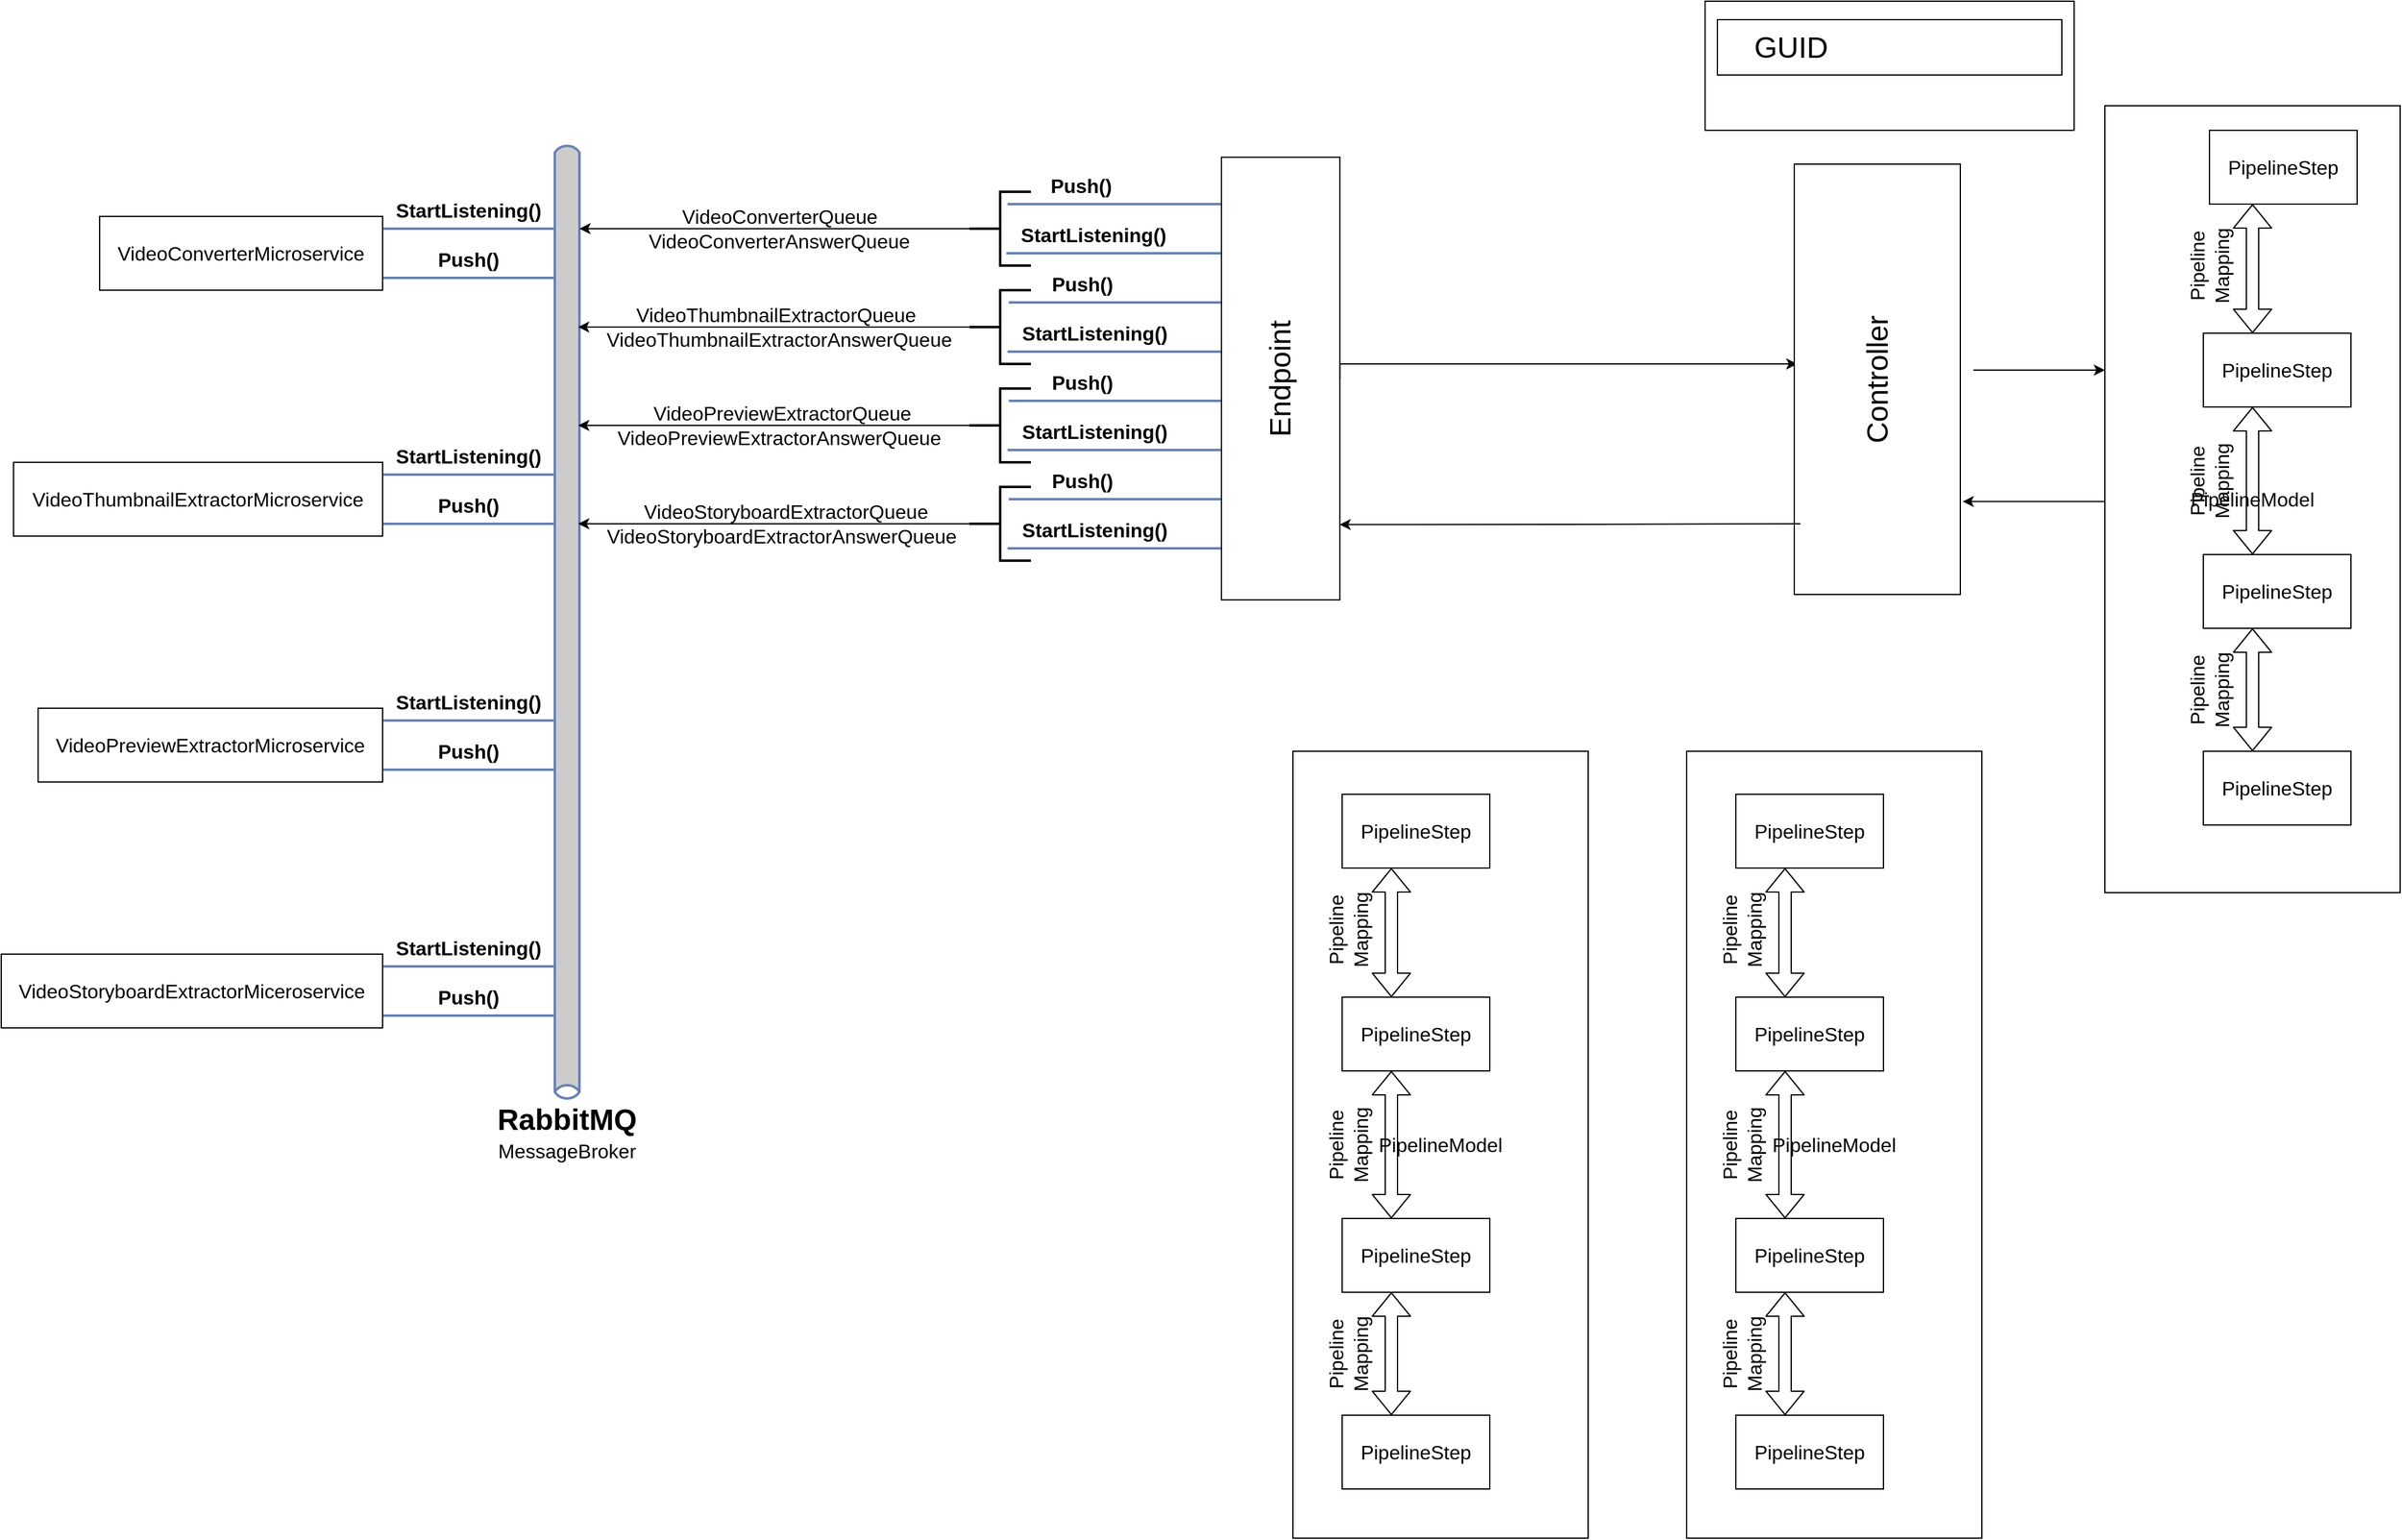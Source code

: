 <mxfile version="13.6.2" type="github">
  <diagram id="MZ9UWz_vCMsZEIvF25fq" name="Page-1">
    <mxGraphModel dx="2237" dy="905" grid="1" gridSize="10" guides="1" tooltips="1" connect="1" arrows="1" fold="1" page="1" pageScale="1" pageWidth="850" pageHeight="1100" math="0" shadow="0">
      <root>
        <mxCell id="0" />
        <mxCell id="1" parent="0" />
        <mxCell id="JwbUEnQwlXoB2p9E3r5Y-145" style="edgeStyle=orthogonalEdgeStyle;rounded=0;orthogonalLoop=1;jettySize=auto;html=1;exitX=0;exitY=0.5;exitDx=0;exitDy=0;fontSize=24;entryX=0.216;entryY=1.014;entryDx=0;entryDy=0;entryPerimeter=0;" edge="1" parent="1" source="JwbUEnQwlXoB2p9E3r5Y-82" target="JwbUEnQwlXoB2p9E3r5Y-136">
          <mxGeometry relative="1" as="geometry">
            <mxPoint x="1170" y="420" as="targetPoint" />
            <Array as="points">
              <mxPoint x="1250" y="422" />
            </Array>
          </mxGeometry>
        </mxCell>
        <mxCell id="JwbUEnQwlXoB2p9E3r5Y-82" value="PipelineModel" style="rounded=0;whiteSpace=wrap;html=1;fontSize=16;" vertex="1" parent="1">
          <mxGeometry x="1250" y="100" width="240" height="640" as="geometry" />
        </mxCell>
        <mxCell id="JwbUEnQwlXoB2p9E3r5Y-11" value="" style="html=1;fillColor=#CCCCCC;strokeColor=#6881B3;gradientColor=none;gradientDirection=north;strokeWidth=2;shape=mxgraph.networks.bus;gradientColor=none;gradientDirection=north;fontColor=#ffffff;perimeter=backbonePerimeter;backboneSize=20;direction=south;" vertex="1" parent="1">
          <mxGeometry x="-10" y="130" width="20" height="780" as="geometry" />
        </mxCell>
        <mxCell id="JwbUEnQwlXoB2p9E3r5Y-14" value="" style="strokeColor=#6881B3;edgeStyle=none;rounded=0;endArrow=none;html=1;strokeWidth=2;" edge="1" parent="1">
          <mxGeometry relative="1" as="geometry">
            <mxPoint x="357" y="220" as="sourcePoint" />
            <mxPoint x="538" y="220" as="targetPoint" />
          </mxGeometry>
        </mxCell>
        <mxCell id="JwbUEnQwlXoB2p9E3r5Y-20" value="" style="strokeColor=#6881B3;edgeStyle=none;rounded=0;endArrow=none;html=1;strokeWidth=2;" edge="1" parent="1">
          <mxGeometry relative="1" as="geometry">
            <mxPoint x="-150" y="200" as="sourcePoint" />
            <mxPoint x="-10" y="200" as="targetPoint" />
          </mxGeometry>
        </mxCell>
        <mxCell id="JwbUEnQwlXoB2p9E3r5Y-21" value="" style="strokeColor=#6881B3;edgeStyle=none;rounded=0;endArrow=none;html=1;strokeWidth=2;" edge="1" parent="1">
          <mxGeometry relative="1" as="geometry">
            <mxPoint x="358" y="180" as="sourcePoint" />
            <mxPoint x="538" y="180" as="targetPoint" />
          </mxGeometry>
        </mxCell>
        <mxCell id="JwbUEnQwlXoB2p9E3r5Y-22" value="" style="strokeColor=#6881B3;edgeStyle=none;rounded=0;endArrow=none;html=1;strokeWidth=2;" edge="1" parent="1">
          <mxGeometry relative="1" as="geometry">
            <mxPoint x="-150" y="240" as="sourcePoint" />
            <mxPoint x="-10" y="240" as="targetPoint" />
          </mxGeometry>
        </mxCell>
        <mxCell id="JwbUEnQwlXoB2p9E3r5Y-23" value="Push()" style="text;html=1;strokeColor=none;fillColor=none;align=center;verticalAlign=middle;whiteSpace=wrap;rounded=0;fontStyle=1;fontSize=16;" vertex="1" parent="1">
          <mxGeometry x="388" y="150" width="60" height="30" as="geometry" />
        </mxCell>
        <mxCell id="JwbUEnQwlXoB2p9E3r5Y-24" value="StartListening()" style="text;html=1;strokeColor=none;fillColor=none;align=center;verticalAlign=middle;whiteSpace=wrap;rounded=0;fontStyle=1;fontSize=16;" vertex="1" parent="1">
          <mxGeometry x="398" y="190" width="60" height="30" as="geometry" />
        </mxCell>
        <mxCell id="JwbUEnQwlXoB2p9E3r5Y-25" value="StartListening()" style="text;html=1;strokeColor=none;fillColor=none;align=center;verticalAlign=middle;whiteSpace=wrap;rounded=0;fontStyle=1;fontSize=16;" vertex="1" parent="1">
          <mxGeometry x="-110" y="170" width="60" height="30" as="geometry" />
        </mxCell>
        <mxCell id="JwbUEnQwlXoB2p9E3r5Y-26" value="Push()" style="text;html=1;strokeColor=none;fillColor=none;align=center;verticalAlign=middle;whiteSpace=wrap;rounded=0;fontStyle=1;fontSize=16;" vertex="1" parent="1">
          <mxGeometry x="-110" y="210" width="60" height="30" as="geometry" />
        </mxCell>
        <mxCell id="JwbUEnQwlXoB2p9E3r5Y-29" value="VideoConverterMicroservice" style="rounded=0;whiteSpace=wrap;html=1;fontSize=16;" vertex="1" parent="1">
          <mxGeometry x="-380" y="190" width="230" height="60" as="geometry" />
        </mxCell>
        <mxCell id="JwbUEnQwlXoB2p9E3r5Y-30" value="" style="strokeColor=#6881B3;edgeStyle=none;rounded=0;endArrow=none;html=1;strokeWidth=2;" edge="1" parent="1">
          <mxGeometry relative="1" as="geometry">
            <mxPoint x="-150" y="400" as="sourcePoint" />
            <mxPoint x="-10" y="400" as="targetPoint" />
          </mxGeometry>
        </mxCell>
        <mxCell id="JwbUEnQwlXoB2p9E3r5Y-31" value="" style="strokeColor=#6881B3;edgeStyle=none;rounded=0;endArrow=none;html=1;strokeWidth=2;" edge="1" parent="1">
          <mxGeometry relative="1" as="geometry">
            <mxPoint x="-150" y="440" as="sourcePoint" />
            <mxPoint x="-10" y="440" as="targetPoint" />
          </mxGeometry>
        </mxCell>
        <mxCell id="JwbUEnQwlXoB2p9E3r5Y-32" value="StartListening()" style="text;html=1;strokeColor=none;fillColor=none;align=center;verticalAlign=middle;whiteSpace=wrap;rounded=0;fontStyle=1;fontSize=16;" vertex="1" parent="1">
          <mxGeometry x="-110" y="370" width="60" height="30" as="geometry" />
        </mxCell>
        <mxCell id="JwbUEnQwlXoB2p9E3r5Y-33" value="Push()" style="text;html=1;strokeColor=none;fillColor=none;align=center;verticalAlign=middle;whiteSpace=wrap;rounded=0;fontStyle=1;fontSize=16;" vertex="1" parent="1">
          <mxGeometry x="-110" y="410" width="60" height="30" as="geometry" />
        </mxCell>
        <mxCell id="JwbUEnQwlXoB2p9E3r5Y-34" value="VideoThumbnailExtractorMicroservice" style="rounded=0;whiteSpace=wrap;html=1;fontSize=16;" vertex="1" parent="1">
          <mxGeometry x="-450" y="390" width="300" height="60" as="geometry" />
        </mxCell>
        <mxCell id="JwbUEnQwlXoB2p9E3r5Y-35" value="" style="strokeColor=#6881B3;edgeStyle=none;rounded=0;endArrow=none;html=1;strokeWidth=2;" edge="1" parent="1">
          <mxGeometry relative="1" as="geometry">
            <mxPoint x="-150" y="600" as="sourcePoint" />
            <mxPoint x="-10" y="600" as="targetPoint" />
          </mxGeometry>
        </mxCell>
        <mxCell id="JwbUEnQwlXoB2p9E3r5Y-36" value="" style="strokeColor=#6881B3;edgeStyle=none;rounded=0;endArrow=none;html=1;strokeWidth=2;" edge="1" parent="1">
          <mxGeometry relative="1" as="geometry">
            <mxPoint x="-150" y="640" as="sourcePoint" />
            <mxPoint x="-10" y="640" as="targetPoint" />
          </mxGeometry>
        </mxCell>
        <mxCell id="JwbUEnQwlXoB2p9E3r5Y-37" value="StartListening()" style="text;html=1;strokeColor=none;fillColor=none;align=center;verticalAlign=middle;whiteSpace=wrap;rounded=0;fontStyle=1;fontSize=16;" vertex="1" parent="1">
          <mxGeometry x="-110" y="570" width="60" height="30" as="geometry" />
        </mxCell>
        <mxCell id="JwbUEnQwlXoB2p9E3r5Y-38" value="Push()" style="text;html=1;strokeColor=none;fillColor=none;align=center;verticalAlign=middle;whiteSpace=wrap;rounded=0;fontStyle=1;fontSize=16;" vertex="1" parent="1">
          <mxGeometry x="-110" y="610" width="60" height="30" as="geometry" />
        </mxCell>
        <mxCell id="JwbUEnQwlXoB2p9E3r5Y-39" value="VideoPreviewExtractorMicroservice" style="rounded=0;whiteSpace=wrap;html=1;fontSize=16;" vertex="1" parent="1">
          <mxGeometry x="-430" y="590" width="280" height="60" as="geometry" />
        </mxCell>
        <mxCell id="JwbUEnQwlXoB2p9E3r5Y-40" value="" style="strokeColor=#6881B3;edgeStyle=none;rounded=0;endArrow=none;html=1;strokeWidth=2;" edge="1" parent="1">
          <mxGeometry relative="1" as="geometry">
            <mxPoint x="-150" y="800" as="sourcePoint" />
            <mxPoint x="-10" y="800" as="targetPoint" />
          </mxGeometry>
        </mxCell>
        <mxCell id="JwbUEnQwlXoB2p9E3r5Y-41" value="" style="strokeColor=#6881B3;edgeStyle=none;rounded=0;endArrow=none;html=1;strokeWidth=2;" edge="1" parent="1">
          <mxGeometry relative="1" as="geometry">
            <mxPoint x="-150" y="840" as="sourcePoint" />
            <mxPoint x="-10" y="840" as="targetPoint" />
          </mxGeometry>
        </mxCell>
        <mxCell id="JwbUEnQwlXoB2p9E3r5Y-42" value="StartListening()" style="text;html=1;strokeColor=none;fillColor=none;align=center;verticalAlign=middle;whiteSpace=wrap;rounded=0;fontStyle=1;fontSize=16;" vertex="1" parent="1">
          <mxGeometry x="-110" y="770" width="60" height="30" as="geometry" />
        </mxCell>
        <mxCell id="JwbUEnQwlXoB2p9E3r5Y-43" value="Push()" style="text;html=1;strokeColor=none;fillColor=none;align=center;verticalAlign=middle;whiteSpace=wrap;rounded=0;fontStyle=1;fontSize=16;" vertex="1" parent="1">
          <mxGeometry x="-110" y="810" width="60" height="30" as="geometry" />
        </mxCell>
        <mxCell id="JwbUEnQwlXoB2p9E3r5Y-44" value="VideoStoryboardExtractorMiceroservice" style="rounded=0;whiteSpace=wrap;html=1;fontSize=16;" vertex="1" parent="1">
          <mxGeometry x="-460" y="790" width="310" height="60" as="geometry" />
        </mxCell>
        <mxCell id="JwbUEnQwlXoB2p9E3r5Y-45" value="" style="strokeColor=#6881B3;edgeStyle=none;rounded=0;endArrow=none;html=1;strokeWidth=2;" edge="1" parent="1">
          <mxGeometry relative="1" as="geometry">
            <mxPoint x="358" y="380" as="sourcePoint" />
            <mxPoint x="539" y="380" as="targetPoint" />
          </mxGeometry>
        </mxCell>
        <mxCell id="JwbUEnQwlXoB2p9E3r5Y-46" value="" style="strokeColor=#6881B3;edgeStyle=none;rounded=0;endArrow=none;html=1;strokeWidth=2;" edge="1" parent="1">
          <mxGeometry relative="1" as="geometry">
            <mxPoint x="359" y="340" as="sourcePoint" />
            <mxPoint x="539" y="340" as="targetPoint" />
          </mxGeometry>
        </mxCell>
        <mxCell id="JwbUEnQwlXoB2p9E3r5Y-47" value="Push()" style="text;html=1;strokeColor=none;fillColor=none;align=center;verticalAlign=middle;whiteSpace=wrap;rounded=0;fontStyle=1;fontSize=16;" vertex="1" parent="1">
          <mxGeometry x="389" y="310" width="60" height="30" as="geometry" />
        </mxCell>
        <mxCell id="JwbUEnQwlXoB2p9E3r5Y-48" value="StartListening()" style="text;html=1;strokeColor=none;fillColor=none;align=center;verticalAlign=middle;whiteSpace=wrap;rounded=0;fontStyle=1;fontSize=16;" vertex="1" parent="1">
          <mxGeometry x="399" y="350" width="60" height="30" as="geometry" />
        </mxCell>
        <mxCell id="JwbUEnQwlXoB2p9E3r5Y-49" value="" style="strokeColor=#6881B3;edgeStyle=none;rounded=0;endArrow=none;html=1;strokeWidth=2;" edge="1" parent="1">
          <mxGeometry relative="1" as="geometry">
            <mxPoint x="358" y="460" as="sourcePoint" />
            <mxPoint x="539" y="460" as="targetPoint" />
          </mxGeometry>
        </mxCell>
        <mxCell id="JwbUEnQwlXoB2p9E3r5Y-50" value="" style="strokeColor=#6881B3;edgeStyle=none;rounded=0;endArrow=none;html=1;strokeWidth=2;" edge="1" parent="1">
          <mxGeometry relative="1" as="geometry">
            <mxPoint x="359" y="420" as="sourcePoint" />
            <mxPoint x="539" y="420" as="targetPoint" />
          </mxGeometry>
        </mxCell>
        <mxCell id="JwbUEnQwlXoB2p9E3r5Y-51" value="Push()" style="text;html=1;strokeColor=none;fillColor=none;align=center;verticalAlign=middle;whiteSpace=wrap;rounded=0;fontStyle=1;fontSize=16;" vertex="1" parent="1">
          <mxGeometry x="389" y="390" width="60" height="30" as="geometry" />
        </mxCell>
        <mxCell id="JwbUEnQwlXoB2p9E3r5Y-52" value="StartListening()" style="text;html=1;strokeColor=none;fillColor=none;align=center;verticalAlign=middle;whiteSpace=wrap;rounded=0;fontStyle=1;fontSize=16;" vertex="1" parent="1">
          <mxGeometry x="399" y="430" width="60" height="30" as="geometry" />
        </mxCell>
        <mxCell id="JwbUEnQwlXoB2p9E3r5Y-53" value="" style="strokeColor=#6881B3;edgeStyle=none;rounded=0;endArrow=none;html=1;strokeWidth=2;" edge="1" parent="1">
          <mxGeometry relative="1" as="geometry">
            <mxPoint x="358" y="300" as="sourcePoint" />
            <mxPoint x="539" y="300" as="targetPoint" />
          </mxGeometry>
        </mxCell>
        <mxCell id="JwbUEnQwlXoB2p9E3r5Y-54" value="" style="strokeColor=#6881B3;edgeStyle=none;rounded=0;endArrow=none;html=1;strokeWidth=2;" edge="1" parent="1">
          <mxGeometry relative="1" as="geometry">
            <mxPoint x="359" y="260" as="sourcePoint" />
            <mxPoint x="539" y="260" as="targetPoint" />
          </mxGeometry>
        </mxCell>
        <mxCell id="JwbUEnQwlXoB2p9E3r5Y-55" value="Push()" style="text;html=1;strokeColor=none;fillColor=none;align=center;verticalAlign=middle;whiteSpace=wrap;rounded=0;fontStyle=1;fontSize=16;" vertex="1" parent="1">
          <mxGeometry x="389" y="230" width="60" height="30" as="geometry" />
        </mxCell>
        <mxCell id="JwbUEnQwlXoB2p9E3r5Y-56" value="StartListening()" style="text;html=1;strokeColor=none;fillColor=none;align=center;verticalAlign=middle;whiteSpace=wrap;rounded=0;fontStyle=1;fontSize=16;" vertex="1" parent="1">
          <mxGeometry x="399" y="270" width="60" height="30" as="geometry" />
        </mxCell>
        <mxCell id="JwbUEnQwlXoB2p9E3r5Y-59" value="" style="edgeStyle=orthogonalEdgeStyle;rounded=0;orthogonalLoop=1;jettySize=auto;html=1;fontSize=16;" edge="1" parent="1" source="JwbUEnQwlXoB2p9E3r5Y-58" target="JwbUEnQwlXoB2p9E3r5Y-11">
          <mxGeometry relative="1" as="geometry">
            <Array as="points">
              <mxPoint x="40" y="200" />
              <mxPoint x="40" y="200" />
            </Array>
          </mxGeometry>
        </mxCell>
        <mxCell id="JwbUEnQwlXoB2p9E3r5Y-58" value="" style="strokeWidth=2;html=1;shape=mxgraph.flowchart.annotation_2;align=left;labelPosition=right;pointerEvents=1;fontSize=16;" vertex="1" parent="1">
          <mxGeometry x="327" y="170" width="50" height="60" as="geometry" />
        </mxCell>
        <mxCell id="JwbUEnQwlXoB2p9E3r5Y-60" value="VideoConverterQueue" style="text;html=1;strokeColor=none;fillColor=none;align=center;verticalAlign=middle;whiteSpace=wrap;rounded=0;fontSize=16;" vertex="1" parent="1">
          <mxGeometry x="77.5" y="180" width="190" height="20" as="geometry" />
        </mxCell>
        <mxCell id="JwbUEnQwlXoB2p9E3r5Y-65" value="VideoConverterAnswerQueue" style="text;html=1;strokeColor=none;fillColor=none;align=center;verticalAlign=middle;whiteSpace=wrap;rounded=0;fontSize=16;" vertex="1" parent="1">
          <mxGeometry x="58" y="200" width="229" height="20" as="geometry" />
        </mxCell>
        <mxCell id="JwbUEnQwlXoB2p9E3r5Y-66" value="" style="edgeStyle=orthogonalEdgeStyle;rounded=0;orthogonalLoop=1;jettySize=auto;html=1;fontSize=16;" edge="1" parent="1" source="JwbUEnQwlXoB2p9E3r5Y-67">
          <mxGeometry relative="1" as="geometry">
            <mxPoint x="9" y="280" as="targetPoint" />
            <Array as="points">
              <mxPoint x="40" y="280" />
              <mxPoint x="40" y="280" />
            </Array>
          </mxGeometry>
        </mxCell>
        <mxCell id="JwbUEnQwlXoB2p9E3r5Y-67" value="" style="strokeWidth=2;html=1;shape=mxgraph.flowchart.annotation_2;align=left;labelPosition=right;pointerEvents=1;fontSize=16;" vertex="1" parent="1">
          <mxGeometry x="327" y="250" width="50" height="60" as="geometry" />
        </mxCell>
        <mxCell id="JwbUEnQwlXoB2p9E3r5Y-68" value="" style="edgeStyle=orthogonalEdgeStyle;rounded=0;orthogonalLoop=1;jettySize=auto;html=1;fontSize=16;" edge="1" parent="1" source="JwbUEnQwlXoB2p9E3r5Y-69">
          <mxGeometry relative="1" as="geometry">
            <mxPoint x="9" y="360" as="targetPoint" />
            <Array as="points">
              <mxPoint x="40" y="360" />
              <mxPoint x="40" y="360" />
            </Array>
          </mxGeometry>
        </mxCell>
        <mxCell id="JwbUEnQwlXoB2p9E3r5Y-69" value="" style="strokeWidth=2;html=1;shape=mxgraph.flowchart.annotation_2;align=left;labelPosition=right;pointerEvents=1;fontSize=16;" vertex="1" parent="1">
          <mxGeometry x="327" y="330" width="50" height="60" as="geometry" />
        </mxCell>
        <mxCell id="JwbUEnQwlXoB2p9E3r5Y-70" value="" style="edgeStyle=orthogonalEdgeStyle;rounded=0;orthogonalLoop=1;jettySize=auto;html=1;fontSize=16;" edge="1" parent="1" source="JwbUEnQwlXoB2p9E3r5Y-71">
          <mxGeometry relative="1" as="geometry">
            <mxPoint x="9" y="440" as="targetPoint" />
            <Array as="points">
              <mxPoint x="40" y="440" />
              <mxPoint x="40" y="440" />
            </Array>
          </mxGeometry>
        </mxCell>
        <mxCell id="JwbUEnQwlXoB2p9E3r5Y-71" value="" style="strokeWidth=2;html=1;shape=mxgraph.flowchart.annotation_2;align=left;labelPosition=right;pointerEvents=1;fontSize=16;" vertex="1" parent="1">
          <mxGeometry x="327" y="410" width="50" height="60" as="geometry" />
        </mxCell>
        <mxCell id="JwbUEnQwlXoB2p9E3r5Y-72" value="VideoThumbnailExtractorQueue" style="text;html=1;strokeColor=none;fillColor=none;align=center;verticalAlign=middle;whiteSpace=wrap;rounded=0;fontSize=16;" vertex="1" parent="1">
          <mxGeometry x="39.5" y="260" width="260" height="20" as="geometry" />
        </mxCell>
        <mxCell id="JwbUEnQwlXoB2p9E3r5Y-73" value="VideoThumbnailExtractorAnswerQueue" style="text;html=1;strokeColor=none;fillColor=none;align=center;verticalAlign=middle;whiteSpace=wrap;rounded=0;fontSize=16;" vertex="1" parent="1">
          <mxGeometry x="18" y="280" width="309" height="20" as="geometry" />
        </mxCell>
        <mxCell id="JwbUEnQwlXoB2p9E3r5Y-74" value="VideoPreviewExtractorQueue" style="text;html=1;strokeColor=none;fillColor=none;align=center;verticalAlign=middle;whiteSpace=wrap;rounded=0;fontSize=16;" vertex="1" parent="1">
          <mxGeometry x="61.5" y="340" width="225.5" height="20" as="geometry" />
        </mxCell>
        <mxCell id="JwbUEnQwlXoB2p9E3r5Y-75" value="VideoPreviewExtractorAnswerQueue" style="text;html=1;strokeColor=none;fillColor=none;align=center;verticalAlign=middle;whiteSpace=wrap;rounded=0;fontSize=16;" vertex="1" parent="1">
          <mxGeometry x="25" y="360" width="295" height="20" as="geometry" />
        </mxCell>
        <mxCell id="JwbUEnQwlXoB2p9E3r5Y-76" value="VideoStoryboardExtractorQueue" style="text;html=1;strokeColor=none;fillColor=none;align=center;verticalAlign=middle;whiteSpace=wrap;rounded=0;fontSize=16;" vertex="1" parent="1">
          <mxGeometry x="50" y="420" width="255.5" height="20" as="geometry" />
        </mxCell>
        <mxCell id="JwbUEnQwlXoB2p9E3r5Y-77" value="VideoStoryboardExtractorAnswerQueue" style="text;html=1;strokeColor=none;fillColor=none;align=center;verticalAlign=middle;whiteSpace=wrap;rounded=0;fontSize=16;" vertex="1" parent="1">
          <mxGeometry x="59.75" y="440" width="229" height="20" as="geometry" />
        </mxCell>
        <mxCell id="JwbUEnQwlXoB2p9E3r5Y-83" value="PipelineStep" style="rounded=0;whiteSpace=wrap;html=1;fontSize=16;" vertex="1" parent="1">
          <mxGeometry x="1330" y="285" width="120" height="60" as="geometry" />
        </mxCell>
        <mxCell id="JwbUEnQwlXoB2p9E3r5Y-84" value="PipelineStep" style="rounded=0;whiteSpace=wrap;html=1;fontSize=16;" vertex="1" parent="1">
          <mxGeometry x="1330" y="465" width="120" height="60" as="geometry" />
        </mxCell>
        <mxCell id="JwbUEnQwlXoB2p9E3r5Y-86" value="PipelineStep" style="rounded=0;whiteSpace=wrap;html=1;fontSize=16;" vertex="1" parent="1">
          <mxGeometry x="1335" y="120" width="120" height="60" as="geometry" />
        </mxCell>
        <mxCell id="JwbUEnQwlXoB2p9E3r5Y-87" value="PipelineStep" style="rounded=0;whiteSpace=wrap;html=1;fontSize=16;" vertex="1" parent="1">
          <mxGeometry x="1330" y="625" width="120" height="60" as="geometry" />
        </mxCell>
        <mxCell id="JwbUEnQwlXoB2p9E3r5Y-100" value="" style="shape=flexArrow;endArrow=classic;startArrow=classic;html=1;fontSize=16;" edge="1" parent="1">
          <mxGeometry width="50" height="50" relative="1" as="geometry">
            <mxPoint x="1370" y="625" as="sourcePoint" />
            <mxPoint x="1370" y="525" as="targetPoint" />
          </mxGeometry>
        </mxCell>
        <mxCell id="JwbUEnQwlXoB2p9E3r5Y-102" value="" style="shape=flexArrow;endArrow=classic;startArrow=classic;html=1;fontSize=16;" edge="1" parent="1">
          <mxGeometry width="50" height="50" relative="1" as="geometry">
            <mxPoint x="1370" y="285" as="sourcePoint" />
            <mxPoint x="1370" y="180" as="targetPoint" />
          </mxGeometry>
        </mxCell>
        <mxCell id="JwbUEnQwlXoB2p9E3r5Y-103" value="" style="shape=flexArrow;endArrow=classic;startArrow=classic;html=1;fontSize=16;" edge="1" parent="1">
          <mxGeometry width="50" height="50" relative="1" as="geometry">
            <mxPoint x="1370" y="465" as="sourcePoint" />
            <mxPoint x="1370" y="345" as="targetPoint" />
          </mxGeometry>
        </mxCell>
        <mxCell id="JwbUEnQwlXoB2p9E3r5Y-104" value="Pipeline&lt;br&gt;Mapping" style="text;html=1;strokeColor=none;fillColor=none;align=center;verticalAlign=middle;whiteSpace=wrap;rounded=0;fontSize=16;rotation=-90;" vertex="1" parent="1">
          <mxGeometry x="1290" y="210" width="90" height="40" as="geometry" />
        </mxCell>
        <mxCell id="JwbUEnQwlXoB2p9E3r5Y-105" value="Pipeline&lt;br&gt;Mapping" style="text;html=1;strokeColor=none;fillColor=none;align=center;verticalAlign=middle;whiteSpace=wrap;rounded=0;fontSize=16;rotation=-90;" vertex="1" parent="1">
          <mxGeometry x="1290" y="385" width="90" height="40" as="geometry" />
        </mxCell>
        <mxCell id="JwbUEnQwlXoB2p9E3r5Y-106" value="Pipeline&lt;br&gt;Mapping" style="text;html=1;strokeColor=none;fillColor=none;align=center;verticalAlign=middle;whiteSpace=wrap;rounded=0;fontSize=16;rotation=-90;" vertex="1" parent="1">
          <mxGeometry x="1290" y="555" width="90" height="40" as="geometry" />
        </mxCell>
        <mxCell id="JwbUEnQwlXoB2p9E3r5Y-107" value="MessageBroker" style="text;html=1;strokeColor=none;fillColor=none;align=center;verticalAlign=middle;whiteSpace=wrap;rounded=0;fontSize=16;" vertex="1" parent="1">
          <mxGeometry x="-70" y="940" width="140" height="20" as="geometry" />
        </mxCell>
        <mxCell id="JwbUEnQwlXoB2p9E3r5Y-108" value="RabbitMQ" style="text;html=1;strokeColor=none;fillColor=none;align=center;verticalAlign=middle;whiteSpace=wrap;rounded=0;fontSize=24;fontStyle=1" vertex="1" parent="1">
          <mxGeometry x="-75" y="910" width="150" height="30" as="geometry" />
        </mxCell>
        <mxCell id="JwbUEnQwlXoB2p9E3r5Y-141" style="edgeStyle=orthogonalEdgeStyle;rounded=0;orthogonalLoop=1;jettySize=auto;html=1;exitX=0.5;exitY=1;exitDx=0;exitDy=0;fontSize=24;" edge="1" parent="1" source="JwbUEnQwlXoB2p9E3r5Y-109">
          <mxGeometry relative="1" as="geometry">
            <mxPoint x="1000.0" y="310.0" as="targetPoint" />
            <Array as="points">
              <mxPoint x="628" y="310" />
            </Array>
          </mxGeometry>
        </mxCell>
        <mxCell id="JwbUEnQwlXoB2p9E3r5Y-109" value="Endpoint&lt;br&gt;" style="rounded=0;whiteSpace=wrap;html=1;fontSize=24;rotation=-90;" vertex="1" parent="1">
          <mxGeometry x="400" y="273.75" width="360" height="96.25" as="geometry" />
        </mxCell>
        <mxCell id="JwbUEnQwlXoB2p9E3r5Y-112" value="PipelineModel" style="rounded=0;whiteSpace=wrap;html=1;fontSize=16;" vertex="1" parent="1">
          <mxGeometry x="590" y="625" width="240" height="640" as="geometry" />
        </mxCell>
        <mxCell id="JwbUEnQwlXoB2p9E3r5Y-113" value="PipelineStep" style="rounded=0;whiteSpace=wrap;html=1;fontSize=16;" vertex="1" parent="1">
          <mxGeometry x="630" y="825" width="120" height="60" as="geometry" />
        </mxCell>
        <mxCell id="JwbUEnQwlXoB2p9E3r5Y-114" value="PipelineStep" style="rounded=0;whiteSpace=wrap;html=1;fontSize=16;" vertex="1" parent="1">
          <mxGeometry x="630" y="1005" width="120" height="60" as="geometry" />
        </mxCell>
        <mxCell id="JwbUEnQwlXoB2p9E3r5Y-115" value="PipelineStep" style="rounded=0;whiteSpace=wrap;html=1;fontSize=16;" vertex="1" parent="1">
          <mxGeometry x="630" y="660" width="120" height="60" as="geometry" />
        </mxCell>
        <mxCell id="JwbUEnQwlXoB2p9E3r5Y-116" value="PipelineStep" style="rounded=0;whiteSpace=wrap;html=1;fontSize=16;" vertex="1" parent="1">
          <mxGeometry x="630" y="1165" width="120" height="60" as="geometry" />
        </mxCell>
        <mxCell id="JwbUEnQwlXoB2p9E3r5Y-117" value="" style="shape=flexArrow;endArrow=classic;startArrow=classic;html=1;fontSize=16;" edge="1" parent="1">
          <mxGeometry width="50" height="50" relative="1" as="geometry">
            <mxPoint x="670" y="1165.0" as="sourcePoint" />
            <mxPoint x="670" y="1065.0" as="targetPoint" />
          </mxGeometry>
        </mxCell>
        <mxCell id="JwbUEnQwlXoB2p9E3r5Y-118" value="" style="shape=flexArrow;endArrow=classic;startArrow=classic;html=1;fontSize=16;" edge="1" parent="1">
          <mxGeometry width="50" height="50" relative="1" as="geometry">
            <mxPoint x="670" y="825.0" as="sourcePoint" />
            <mxPoint x="670" y="720" as="targetPoint" />
          </mxGeometry>
        </mxCell>
        <mxCell id="JwbUEnQwlXoB2p9E3r5Y-119" value="" style="shape=flexArrow;endArrow=classic;startArrow=classic;html=1;fontSize=16;" edge="1" parent="1">
          <mxGeometry width="50" height="50" relative="1" as="geometry">
            <mxPoint x="670" y="1005.0" as="sourcePoint" />
            <mxPoint x="670" y="885.0" as="targetPoint" />
          </mxGeometry>
        </mxCell>
        <mxCell id="JwbUEnQwlXoB2p9E3r5Y-120" value="Pipeline&lt;br&gt;Mapping" style="text;html=1;strokeColor=none;fillColor=none;align=center;verticalAlign=middle;whiteSpace=wrap;rounded=0;fontSize=16;rotation=-90;" vertex="1" parent="1">
          <mxGeometry x="590" y="750" width="90" height="40" as="geometry" />
        </mxCell>
        <mxCell id="JwbUEnQwlXoB2p9E3r5Y-121" value="Pipeline&lt;br&gt;Mapping" style="text;html=1;strokeColor=none;fillColor=none;align=center;verticalAlign=middle;whiteSpace=wrap;rounded=0;fontSize=16;rotation=-90;" vertex="1" parent="1">
          <mxGeometry x="590" y="925" width="90" height="40" as="geometry" />
        </mxCell>
        <mxCell id="JwbUEnQwlXoB2p9E3r5Y-122" value="Pipeline&lt;br&gt;Mapping" style="text;html=1;strokeColor=none;fillColor=none;align=center;verticalAlign=middle;whiteSpace=wrap;rounded=0;fontSize=16;rotation=-90;" vertex="1" parent="1">
          <mxGeometry x="590" y="1095" width="90" height="40" as="geometry" />
        </mxCell>
        <mxCell id="JwbUEnQwlXoB2p9E3r5Y-123" value="PipelineModel" style="rounded=0;whiteSpace=wrap;html=1;fontSize=16;" vertex="1" parent="1">
          <mxGeometry x="910" y="625" width="240" height="640" as="geometry" />
        </mxCell>
        <mxCell id="JwbUEnQwlXoB2p9E3r5Y-124" value="PipelineStep" style="rounded=0;whiteSpace=wrap;html=1;fontSize=16;" vertex="1" parent="1">
          <mxGeometry x="950" y="825" width="120" height="60" as="geometry" />
        </mxCell>
        <mxCell id="JwbUEnQwlXoB2p9E3r5Y-125" value="PipelineStep" style="rounded=0;whiteSpace=wrap;html=1;fontSize=16;" vertex="1" parent="1">
          <mxGeometry x="950" y="1005" width="120" height="60" as="geometry" />
        </mxCell>
        <mxCell id="JwbUEnQwlXoB2p9E3r5Y-126" value="PipelineStep" style="rounded=0;whiteSpace=wrap;html=1;fontSize=16;" vertex="1" parent="1">
          <mxGeometry x="950" y="660" width="120" height="60" as="geometry" />
        </mxCell>
        <mxCell id="JwbUEnQwlXoB2p9E3r5Y-127" value="PipelineStep" style="rounded=0;whiteSpace=wrap;html=1;fontSize=16;" vertex="1" parent="1">
          <mxGeometry x="950" y="1165" width="120" height="60" as="geometry" />
        </mxCell>
        <mxCell id="JwbUEnQwlXoB2p9E3r5Y-128" value="" style="shape=flexArrow;endArrow=classic;startArrow=classic;html=1;fontSize=16;" edge="1" parent="1">
          <mxGeometry width="50" height="50" relative="1" as="geometry">
            <mxPoint x="990" y="1165.0" as="sourcePoint" />
            <mxPoint x="990" y="1065.0" as="targetPoint" />
          </mxGeometry>
        </mxCell>
        <mxCell id="JwbUEnQwlXoB2p9E3r5Y-129" value="" style="shape=flexArrow;endArrow=classic;startArrow=classic;html=1;fontSize=16;" edge="1" parent="1">
          <mxGeometry width="50" height="50" relative="1" as="geometry">
            <mxPoint x="990" y="825.0" as="sourcePoint" />
            <mxPoint x="990" y="720" as="targetPoint" />
          </mxGeometry>
        </mxCell>
        <mxCell id="JwbUEnQwlXoB2p9E3r5Y-130" value="" style="shape=flexArrow;endArrow=classic;startArrow=classic;html=1;fontSize=16;" edge="1" parent="1">
          <mxGeometry width="50" height="50" relative="1" as="geometry">
            <mxPoint x="990" y="1005.0" as="sourcePoint" />
            <mxPoint x="990" y="885.0" as="targetPoint" />
          </mxGeometry>
        </mxCell>
        <mxCell id="JwbUEnQwlXoB2p9E3r5Y-131" value="Pipeline&lt;br&gt;Mapping" style="text;html=1;strokeColor=none;fillColor=none;align=center;verticalAlign=middle;whiteSpace=wrap;rounded=0;fontSize=16;rotation=-90;" vertex="1" parent="1">
          <mxGeometry x="910" y="750" width="90" height="40" as="geometry" />
        </mxCell>
        <mxCell id="JwbUEnQwlXoB2p9E3r5Y-132" value="Pipeline&lt;br&gt;Mapping" style="text;html=1;strokeColor=none;fillColor=none;align=center;verticalAlign=middle;whiteSpace=wrap;rounded=0;fontSize=16;rotation=-90;" vertex="1" parent="1">
          <mxGeometry x="910" y="925" width="90" height="40" as="geometry" />
        </mxCell>
        <mxCell id="JwbUEnQwlXoB2p9E3r5Y-133" value="Pipeline&lt;br&gt;Mapping" style="text;html=1;strokeColor=none;fillColor=none;align=center;verticalAlign=middle;whiteSpace=wrap;rounded=0;fontSize=16;rotation=-90;" vertex="1" parent="1">
          <mxGeometry x="910" y="1095" width="90" height="40" as="geometry" />
        </mxCell>
        <mxCell id="JwbUEnQwlXoB2p9E3r5Y-137" style="edgeStyle=orthogonalEdgeStyle;rounded=0;orthogonalLoop=1;jettySize=auto;html=1;fontSize=24;entryX=0;entryY=0.336;entryDx=0;entryDy=0;entryPerimeter=0;" edge="1" parent="1" target="JwbUEnQwlXoB2p9E3r5Y-82">
          <mxGeometry relative="1" as="geometry">
            <mxPoint x="1280" y="310.0" as="targetPoint" />
            <mxPoint x="1143" y="315" as="sourcePoint" />
            <Array as="points">
              <mxPoint x="1196" y="315" />
            </Array>
          </mxGeometry>
        </mxCell>
        <mxCell id="JwbUEnQwlXoB2p9E3r5Y-136" value="Controller" style="rounded=0;whiteSpace=wrap;html=1;fontSize=24;rotation=-90;" vertex="1" parent="1">
          <mxGeometry x="890" y="255" width="350" height="135" as="geometry" />
        </mxCell>
        <mxCell id="JwbUEnQwlXoB2p9E3r5Y-138" value="" style="rounded=0;whiteSpace=wrap;html=1;fontSize=24;" vertex="1" parent="1">
          <mxGeometry x="925" y="15" width="300" height="105" as="geometry" />
        </mxCell>
        <mxCell id="JwbUEnQwlXoB2p9E3r5Y-139" value="" style="rounded=0;whiteSpace=wrap;html=1;fontSize=24;" vertex="1" parent="1">
          <mxGeometry x="935" y="30" width="280" height="45" as="geometry" />
        </mxCell>
        <mxCell id="JwbUEnQwlXoB2p9E3r5Y-140" value="GUID" style="text;html=1;strokeColor=none;fillColor=none;align=center;verticalAlign=middle;whiteSpace=wrap;rounded=0;fontSize=24;" vertex="1" parent="1">
          <mxGeometry x="975" y="42.5" width="40" height="20" as="geometry" />
        </mxCell>
        <mxCell id="JwbUEnQwlXoB2p9E3r5Y-142" style="edgeStyle=orthogonalEdgeStyle;rounded=0;orthogonalLoop=1;jettySize=auto;html=1;exitX=0;exitY=0.5;exitDx=0;exitDy=0;fontSize=24;" edge="1" parent="1" source="JwbUEnQwlXoB2p9E3r5Y-136" target="JwbUEnQwlXoB2p9E3r5Y-136">
          <mxGeometry relative="1" as="geometry" />
        </mxCell>
        <mxCell id="JwbUEnQwlXoB2p9E3r5Y-146" style="edgeStyle=orthogonalEdgeStyle;rounded=0;orthogonalLoop=1;jettySize=auto;html=1;exitX=0.5;exitY=0;exitDx=0;exitDy=0;entryX=0.17;entryY=0.998;entryDx=0;entryDy=0;entryPerimeter=0;fontSize=24;" edge="1" parent="1" target="JwbUEnQwlXoB2p9E3r5Y-109">
          <mxGeometry relative="1" as="geometry">
            <mxPoint x="1002.5" y="440.0" as="sourcePoint" />
          </mxGeometry>
        </mxCell>
      </root>
    </mxGraphModel>
  </diagram>
</mxfile>

